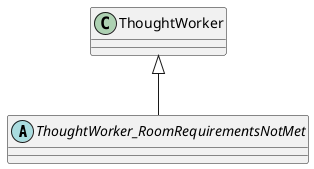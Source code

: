 @startuml
abstract class ThoughtWorker_RoomRequirementsNotMet {
}
ThoughtWorker <|-- ThoughtWorker_RoomRequirementsNotMet
@enduml
